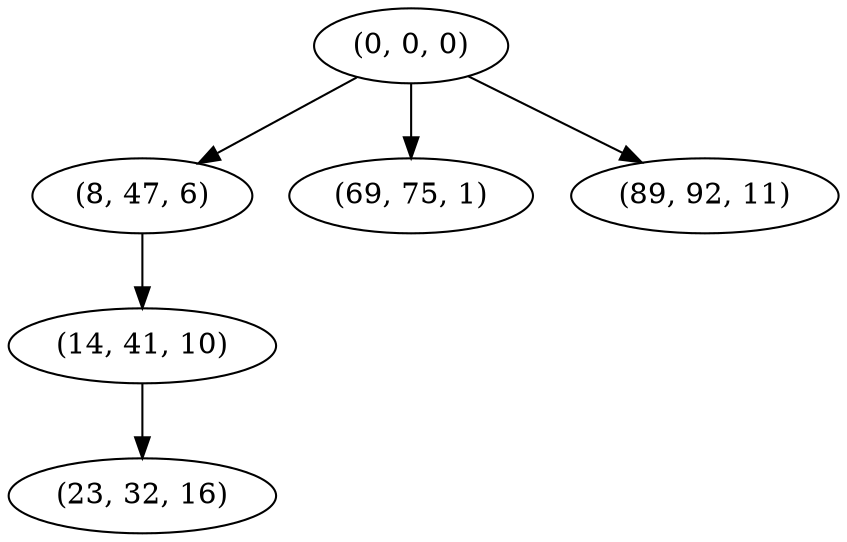 digraph tree {
    "(0, 0, 0)";
    "(8, 47, 6)";
    "(14, 41, 10)";
    "(23, 32, 16)";
    "(69, 75, 1)";
    "(89, 92, 11)";
    "(0, 0, 0)" -> "(8, 47, 6)";
    "(0, 0, 0)" -> "(69, 75, 1)";
    "(0, 0, 0)" -> "(89, 92, 11)";
    "(8, 47, 6)" -> "(14, 41, 10)";
    "(14, 41, 10)" -> "(23, 32, 16)";
}
